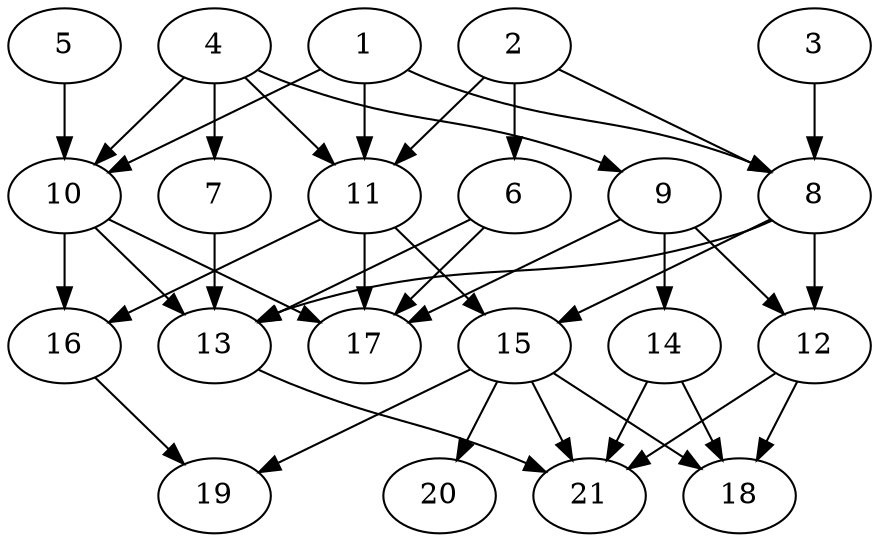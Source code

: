 // DAG (tier=2-normal, mode=data, n=21, ccr=0.414, fat=0.568, density=0.569, regular=0.478, jump=0.175, mindata=2097152, maxdata=16777216)
// DAG automatically generated by daggen at Sun Aug 24 16:33:34 2025
// /home/ermia/Project/Environments/daggen/bin/daggen --dot --ccr 0.414 --fat 0.568 --regular 0.478 --density 0.569 --jump 0.175 --mindata 2097152 --maxdata 16777216 -n 21 
digraph G {
  1 [size="1519466179231473467392", alpha="0.03", expect_size="759733089615736733696"]
  1 -> 8 [size ="1057346532933632"]
  1 -> 10 [size ="1057346532933632"]
  1 -> 11 [size ="1057346532933632"]
  2 [size="1310591352525681590272", alpha="0.13", expect_size="655295676262840795136"]
  2 -> 6 [size ="958079436849152"]
  2 -> 8 [size ="958079436849152"]
  2 -> 11 [size ="958079436849152"]
  3 [size="240615850331472920576", alpha="0.05", expect_size="120307925165736460288"]
  3 -> 8 [size ="309484907921408"]
  4 [size="6492869627553328", alpha="0.16", expect_size="3246434813776664"]
  4 -> 7 [size ="137186758361088"]
  4 -> 9 [size ="137186758361088"]
  4 -> 10 [size ="137186758361088"]
  4 -> 11 [size ="137186758361088"]
  5 [size="7410161186689606", alpha="0.09", expect_size="3705080593344803"]
  5 -> 10 [size ="129495285628928"]
  6 [size="39021097651398072", alpha="0.09", expect_size="19510548825699036"]
  6 -> 13 [size ="631872241532928"]
  6 -> 17 [size ="631872241532928"]
  7 [size="831211867582635180032", alpha="0.01", expect_size="415605933791317590016"]
  7 -> 13 [size ="707236192059392"]
  8 [size="970609528800716783616", alpha="0.03", expect_size="485304764400358391808"]
  8 -> 12 [size ="784247279321088"]
  8 -> 13 [size ="784247279321088"]
  8 -> 15 [size ="784247279321088"]
  9 [size="104438374726705760", alpha="0.12", expect_size="52219187363352880"]
  9 -> 12 [size ="2172520698478592"]
  9 -> 14 [size ="2172520698478592"]
  9 -> 17 [size ="2172520698478592"]
  10 [size="20049872714305896448", alpha="0.06", expect_size="10024936357152948224"]
  10 -> 13 [size ="59042454044672"]
  10 -> 16 [size ="59042454044672"]
  10 -> 17 [size ="59042454044672"]
  11 [size="880496058348601344000", alpha="0.13", expect_size="440248029174300672000"]
  11 -> 15 [size ="734922591436800"]
  11 -> 16 [size ="734922591436800"]
  11 -> 17 [size ="734922591436800"]
  12 [size="9934025946957282", alpha="0.14", expect_size="4967012973478641"]
  12 -> 18 [size ="869844031373312"]
  12 -> 21 [size ="869844031373312"]
  13 [size="33465122873275980", alpha="0.08", expect_size="16732561436637990"]
  13 -> 21 [size ="2021609028190208"]
  14 [size="44357225245569088", alpha="0.12", expect_size="22178612622784544"]
  14 -> 18 [size ="112493280100352"]
  14 -> 21 [size ="112493280100352"]
  15 [size="1196083887959080960", alpha="0.05", expect_size="598041943979540480"]
  15 -> 18 [size ="1209369249185792"]
  15 -> 19 [size ="1209369249185792"]
  15 -> 20 [size ="1209369249185792"]
  15 -> 21 [size ="1209369249185792"]
  16 [size="493386870617998336", alpha="0.09", expect_size="246693435308999168"]
  16 -> 19 [size ="615525486952448"]
  17 [size="3415640442900664287232", alpha="0.19", expect_size="1707820221450332143616"]
  18 [size="41488089371552800", alpha="0.08", expect_size="20744044685776400"]
  19 [size="63350942589746413568", alpha="0.14", expect_size="31675471294873206784"]
  20 [size="62915972915061360", alpha="0.16", expect_size="31457986457530680"]
  21 [size="1875093914574836992", alpha="0.15", expect_size="937546957287418496"]
}